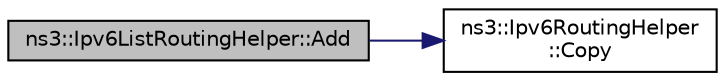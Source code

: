 digraph "ns3::Ipv6ListRoutingHelper::Add"
{
 // LATEX_PDF_SIZE
  edge [fontname="Helvetica",fontsize="10",labelfontname="Helvetica",labelfontsize="10"];
  node [fontname="Helvetica",fontsize="10",shape=record];
  rankdir="LR";
  Node1 [label="ns3::Ipv6ListRoutingHelper::Add",height=0.2,width=0.4,color="black", fillcolor="grey75", style="filled", fontcolor="black",tooltip=" "];
  Node1 -> Node2 [color="midnightblue",fontsize="10",style="solid",fontname="Helvetica"];
  Node2 [label="ns3::Ipv6RoutingHelper\l::Copy",height=0.2,width=0.4,color="black", fillcolor="white", style="filled",URL="$classns3_1_1_ipv6_routing_helper.html#a324f924df9565843a0964e844e35927c",tooltip="virtual constructor"];
}

